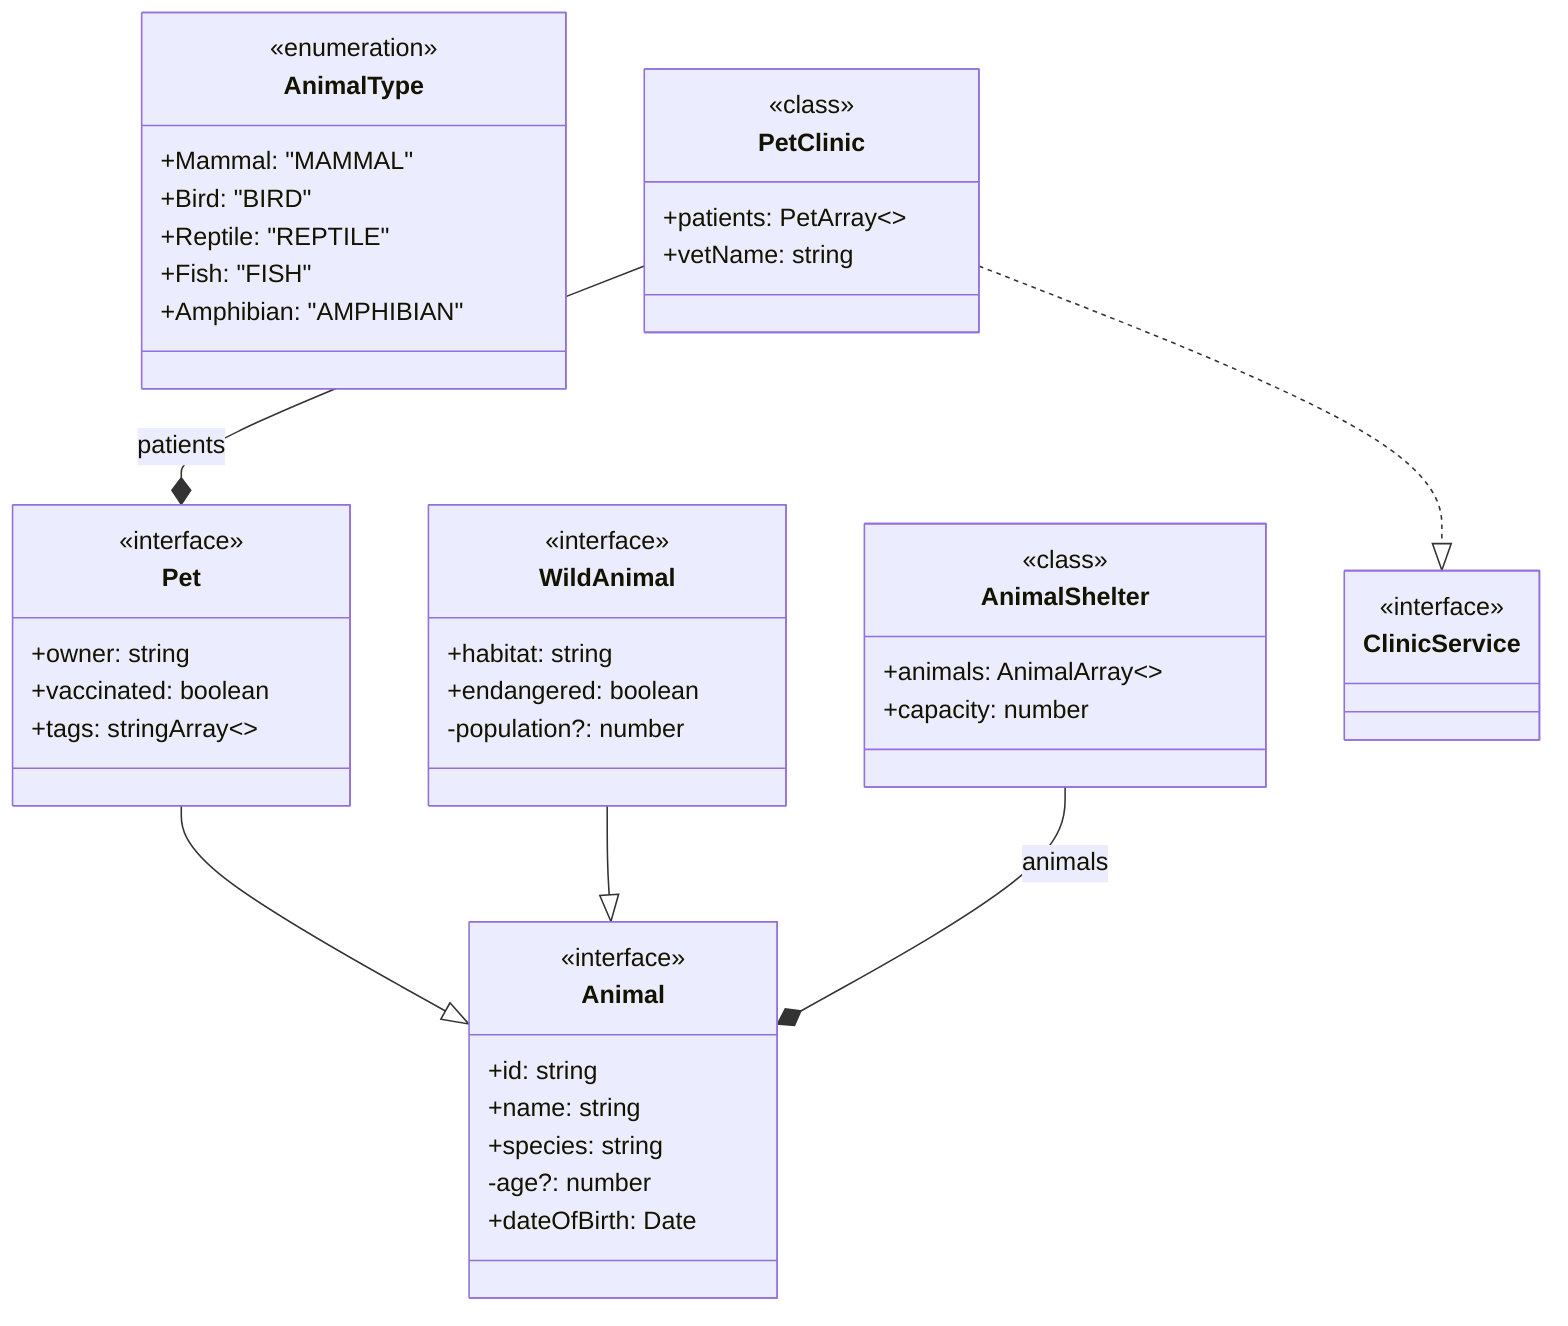 classDiagram
  %% Legend
  %% --|> : Inheritance (extends)
  %% ..|> : Implementation (implements)
  %% --* : Composition (has/contains)
  %% -- : Association

  class Animal {
    <<interface>>
    +id: string
    +name: string
    +species: string
    -age?: number
    +dateOfBirth: Date
  }

  class Pet {
    <<interface>>
    +owner: string
    +vaccinated: boolean
    +tags: stringArray~~
  }

  class WildAnimal {
    <<interface>>
    +habitat: string
    +endangered: boolean
    -population?: number
  }

  class AnimalType {
    <<enumeration>>
    +Mammal: "MAMMAL"
    +Bird: "BIRD"
    +Reptile: "REPTILE"
    +Fish: "FISH"
    +Amphibian: "AMPHIBIAN"
  }

  class AnimalShelter {
    <<class>>
    +animals: AnimalArray~~
    +capacity: number
  }

  class PetClinic {
    <<class>>
    +patients: PetArray~~
    +vetName: string
  }

  class ClinicService {
    <<interface>>
  }

  Pet --|> Animal
  WildAnimal --|> Animal
  PetClinic ..|> ClinicService
  AnimalShelter --* Animal : animals
  PetClinic --* Pet : patients